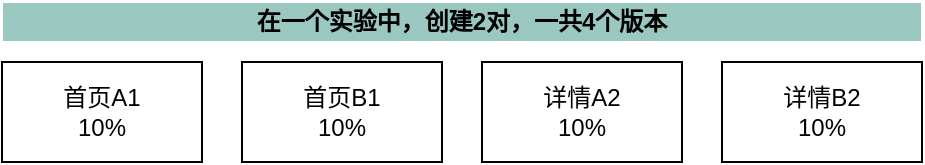 <mxfile version="15.9.4" type="github">
  <diagram id="KWutMWNyroLXFu-Uuygp" name="第 1 页">
    <mxGraphModel dx="1042" dy="649" grid="1" gridSize="10" guides="1" tooltips="1" connect="1" arrows="1" fold="1" page="1" pageScale="1" pageWidth="850" pageHeight="1100" math="0" shadow="0">
      <root>
        <mxCell id="0" />
        <mxCell id="1" parent="0" />
        <mxCell id="3by76ySDp9JKEpjKMYPq-1" value="首页A1&lt;br&gt;10%" style="rounded=0;whiteSpace=wrap;html=1;" vertex="1" parent="1">
          <mxGeometry x="160" y="220" width="100" height="50" as="geometry" />
        </mxCell>
        <mxCell id="3by76ySDp9JKEpjKMYPq-2" value="首页B1&lt;br&gt;10%" style="rounded=0;whiteSpace=wrap;html=1;" vertex="1" parent="1">
          <mxGeometry x="280" y="220" width="100" height="50" as="geometry" />
        </mxCell>
        <mxCell id="3by76ySDp9JKEpjKMYPq-3" value="详情A2&lt;br&gt;10%" style="rounded=0;whiteSpace=wrap;html=1;" vertex="1" parent="1">
          <mxGeometry x="400" y="220" width="100" height="50" as="geometry" />
        </mxCell>
        <mxCell id="3by76ySDp9JKEpjKMYPq-4" value="详情B2&lt;br&gt;10%" style="rounded=0;whiteSpace=wrap;html=1;" vertex="1" parent="1">
          <mxGeometry x="520" y="220" width="100" height="50" as="geometry" />
        </mxCell>
        <mxCell id="3by76ySDp9JKEpjKMYPq-6" value="&lt;b&gt;在一个实验中，创建2对，一共4个版本&lt;/b&gt;" style="rounded=0;whiteSpace=wrap;html=1;fillColor=#9AC7BF;strokeColor=#FFFFFF;" vertex="1" parent="1">
          <mxGeometry x="160" y="190" width="460" height="20" as="geometry" />
        </mxCell>
      </root>
    </mxGraphModel>
  </diagram>
</mxfile>
